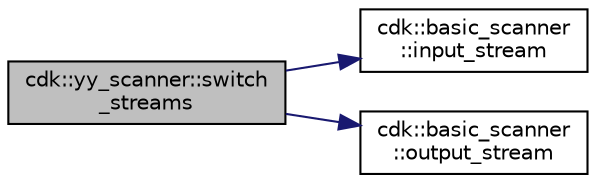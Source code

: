 digraph "cdk::yy_scanner::switch_streams"
{
 // INTERACTIVE_SVG=YES
 // LATEX_PDF_SIZE
  edge [fontname="Helvetica",fontsize="10",labelfontname="Helvetica",labelfontsize="10"];
  node [fontname="Helvetica",fontsize="10",shape=record];
  rankdir="LR";
  Node1 [label="cdk::yy_scanner::switch\l_streams",height=0.2,width=0.4,color="black", fillcolor="grey75", style="filled", fontcolor="black",tooltip=" "];
  Node1 -> Node2 [color="midnightblue",fontsize="10",style="solid",fontname="Helvetica"];
  Node2 [label="cdk::basic_scanner\l::input_stream",height=0.2,width=0.4,color="black", fillcolor="white", style="filled",URL="$classcdk_1_1basic__scanner.html#a1844bebafdea3dddd4533e37c9c493f0",tooltip=" "];
  Node1 -> Node3 [color="midnightblue",fontsize="10",style="solid",fontname="Helvetica"];
  Node3 [label="cdk::basic_scanner\l::output_stream",height=0.2,width=0.4,color="black", fillcolor="white", style="filled",URL="$classcdk_1_1basic__scanner.html#a90349782202ffa3c4afd0368215d5c74",tooltip=" "];
}
